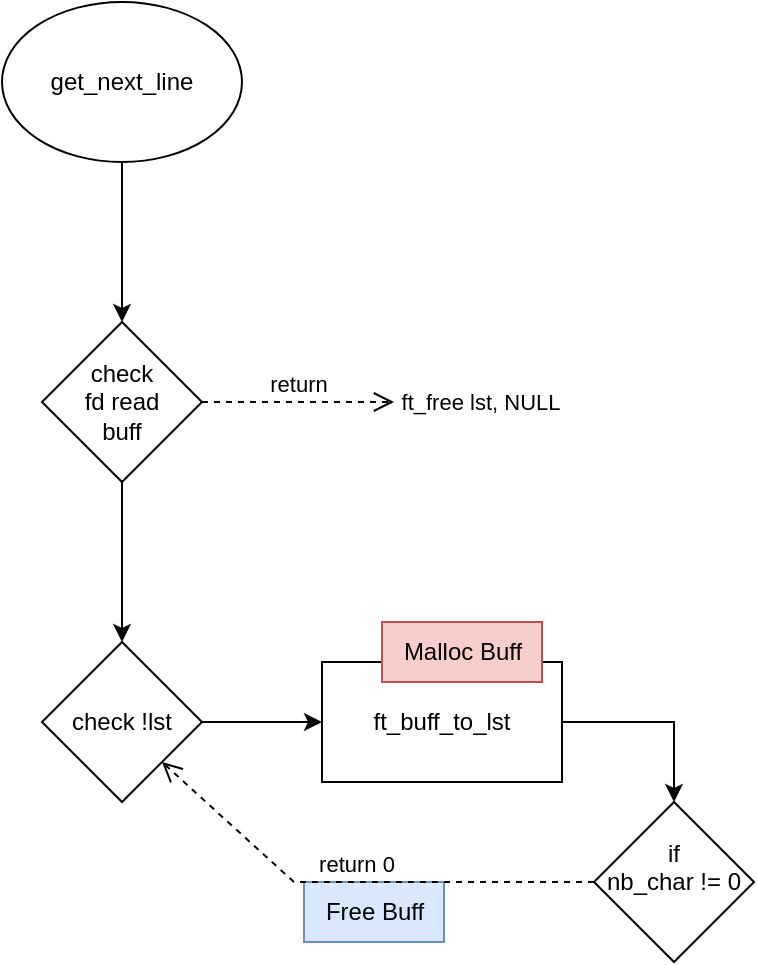 <mxfile version="22.1.16" type="github">
  <diagram name="Page-1" id="4R9aN6M7RhXQYnO71OzW">
    <mxGraphModel dx="714" dy="788" grid="1" gridSize="10" guides="1" tooltips="1" connect="1" arrows="1" fold="1" page="1" pageScale="1" pageWidth="827" pageHeight="1169" math="0" shadow="0">
      <root>
        <mxCell id="0" />
        <mxCell id="1" parent="0" />
        <mxCell id="JcEWc-roUWXPVBZKM_YU-5" value="" style="edgeStyle=orthogonalEdgeStyle;rounded=0;orthogonalLoop=1;jettySize=auto;html=1;" edge="1" parent="1" source="JcEWc-roUWXPVBZKM_YU-2" target="JcEWc-roUWXPVBZKM_YU-4">
          <mxGeometry relative="1" as="geometry" />
        </mxCell>
        <mxCell id="JcEWc-roUWXPVBZKM_YU-2" value="get_next_line" style="ellipse;whiteSpace=wrap;html=1;" vertex="1" parent="1">
          <mxGeometry x="354" y="120" width="120" height="80" as="geometry" />
        </mxCell>
        <mxCell id="JcEWc-roUWXPVBZKM_YU-9" value="" style="edgeStyle=orthogonalEdgeStyle;rounded=0;orthogonalLoop=1;jettySize=auto;html=1;" edge="1" parent="1" source="JcEWc-roUWXPVBZKM_YU-4" target="JcEWc-roUWXPVBZKM_YU-8">
          <mxGeometry relative="1" as="geometry" />
        </mxCell>
        <mxCell id="JcEWc-roUWXPVBZKM_YU-4" value="check &lt;br&gt;fd&amp;nbsp;read&lt;br&gt;buff" style="rhombus;whiteSpace=wrap;html=1;" vertex="1" parent="1">
          <mxGeometry x="374" y="280" width="80" height="80" as="geometry" />
        </mxCell>
        <mxCell id="JcEWc-roUWXPVBZKM_YU-6" value="return" style="html=1;verticalAlign=bottom;endArrow=open;dashed=1;endSize=8;curved=0;rounded=0;exitX=1;exitY=0.5;exitDx=0;exitDy=0;" edge="1" parent="1" source="JcEWc-roUWXPVBZKM_YU-4">
          <mxGeometry relative="1" as="geometry">
            <mxPoint x="520" y="410" as="sourcePoint" />
            <mxPoint x="550" y="320" as="targetPoint" />
            <Array as="points">
              <mxPoint x="540" y="320" />
            </Array>
          </mxGeometry>
        </mxCell>
        <mxCell id="JcEWc-roUWXPVBZKM_YU-7" value="ft_free lst, NULL" style="edgeLabel;html=1;align=center;verticalAlign=middle;resizable=0;points=[];" vertex="1" connectable="0" parent="JcEWc-roUWXPVBZKM_YU-6">
          <mxGeometry x="0.871" relative="1" as="geometry">
            <mxPoint x="49" as="offset" />
          </mxGeometry>
        </mxCell>
        <mxCell id="JcEWc-roUWXPVBZKM_YU-13" value="" style="edgeStyle=orthogonalEdgeStyle;rounded=0;orthogonalLoop=1;jettySize=auto;html=1;" edge="1" parent="1" source="JcEWc-roUWXPVBZKM_YU-8" target="JcEWc-roUWXPVBZKM_YU-12">
          <mxGeometry relative="1" as="geometry" />
        </mxCell>
        <mxCell id="JcEWc-roUWXPVBZKM_YU-8" value="check !lst" style="rhombus;whiteSpace=wrap;html=1;" vertex="1" parent="1">
          <mxGeometry x="374" y="440" width="80" height="80" as="geometry" />
        </mxCell>
        <mxCell id="JcEWc-roUWXPVBZKM_YU-16" value="" style="edgeStyle=orthogonalEdgeStyle;rounded=0;orthogonalLoop=1;jettySize=auto;html=1;" edge="1" parent="1" source="JcEWc-roUWXPVBZKM_YU-12" target="JcEWc-roUWXPVBZKM_YU-15">
          <mxGeometry relative="1" as="geometry" />
        </mxCell>
        <mxCell id="JcEWc-roUWXPVBZKM_YU-12" value="ft_buff_to_lst" style="whiteSpace=wrap;html=1;" vertex="1" parent="1">
          <mxGeometry x="514" y="450" width="120" height="60" as="geometry" />
        </mxCell>
        <mxCell id="JcEWc-roUWXPVBZKM_YU-14" value="Free Buff" style="text;html=1;align=center;verticalAlign=middle;resizable=0;points=[];autosize=1;strokeColor=#6c8ebf;fillColor=#dae8fc;" vertex="1" parent="1">
          <mxGeometry x="505" y="560" width="70" height="30" as="geometry" />
        </mxCell>
        <mxCell id="JcEWc-roUWXPVBZKM_YU-15" value="if &lt;br&gt;nb_char != 0&lt;br&gt;&lt;br&gt;" style="rhombus;whiteSpace=wrap;html=1;" vertex="1" parent="1">
          <mxGeometry x="650" y="520" width="80" height="80" as="geometry" />
        </mxCell>
        <mxCell id="JcEWc-roUWXPVBZKM_YU-22" value="return 0" style="html=1;verticalAlign=bottom;endArrow=open;dashed=1;endSize=8;curved=0;rounded=0;entryX=1;entryY=1;entryDx=0;entryDy=0;exitX=0;exitY=0.5;exitDx=0;exitDy=0;" edge="1" parent="1" source="JcEWc-roUWXPVBZKM_YU-15" target="JcEWc-roUWXPVBZKM_YU-8">
          <mxGeometry relative="1" as="geometry">
            <mxPoint x="550" y="570" as="sourcePoint" />
            <mxPoint x="470" y="450" as="targetPoint" />
            <Array as="points">
              <mxPoint x="500" y="560" />
            </Array>
          </mxGeometry>
        </mxCell>
        <mxCell id="JcEWc-roUWXPVBZKM_YU-23" value="Malloc Buff" style="text;html=1;align=center;verticalAlign=middle;resizable=0;points=[];autosize=1;strokeColor=#b85450;fillColor=#f8cecc;" vertex="1" parent="1">
          <mxGeometry x="544" y="430" width="80" height="30" as="geometry" />
        </mxCell>
      </root>
    </mxGraphModel>
  </diagram>
</mxfile>
